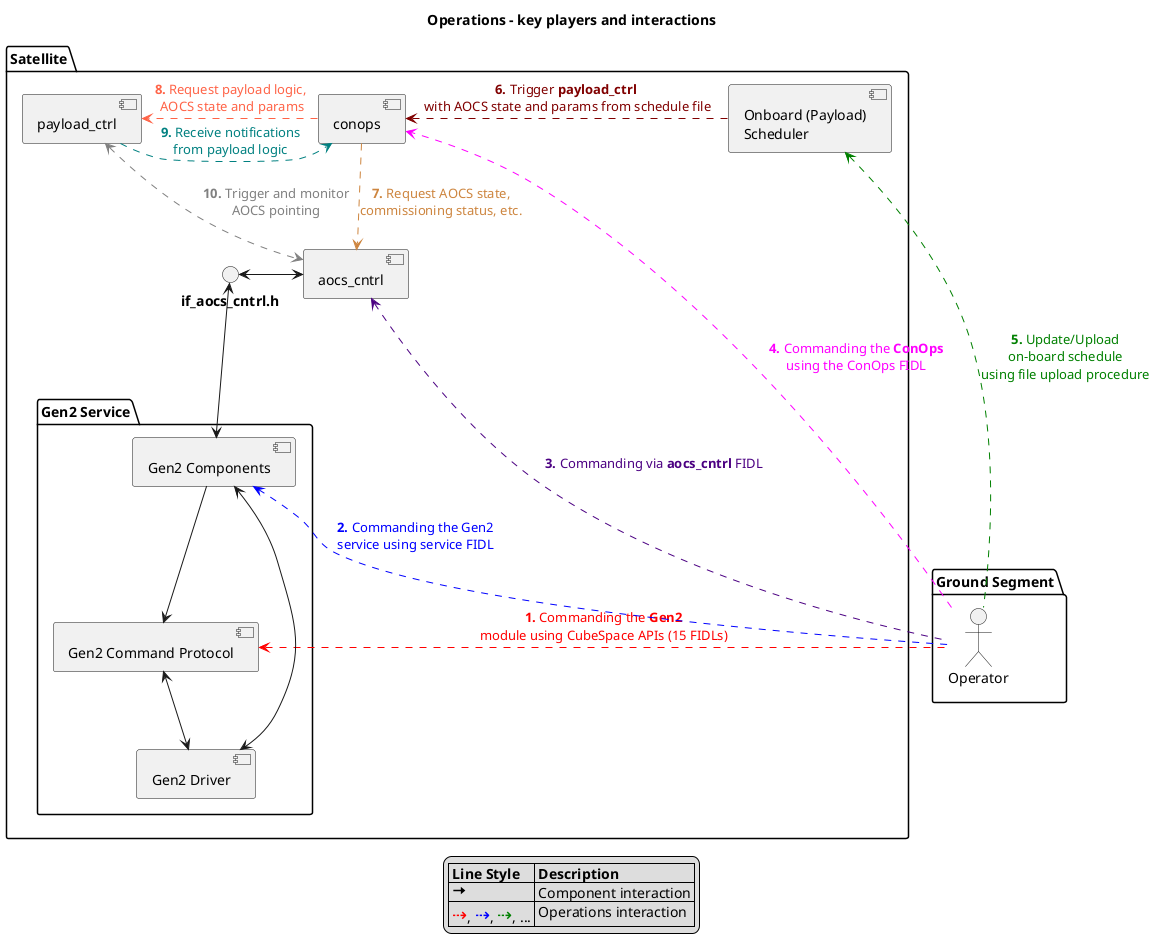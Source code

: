 @startuml
title Operations - key players and interactions

package "Ground Segment" {
:Operator: as op
}

package "Satellite" {

[Onboard (Payload)\nScheduler] as PS
[conops]
[payload_ctrl] as PC

[aocs_cntrl] as AC
() "<b>if_aocs_cntrl.h" as if_aocs

    package "Gen2 Service" {
    [Gen2 Components] as gen_2
    [Gen2 Command Protocol] as gen_2_cp
    [Gen2 Driver] as gen_2_drv
    }
}

op ..up..> PS #green;text:green : **5.** Update/Upload\non-board schedule\nusing file upload procedure
PS ..left..> conops #maroon;text:maroon : **6.** Trigger **payload_ctrl** \nwith AOCS state and params from schedule file

op ..left..-> gen_2_cp #red;text:red : **1.** Commanding the **Gen2**\nmodule using CubeSpace APIs (15 FIDLs)
op ..left..-> gen_2 #blue;text:blue : **2.** Commanding the Gen2\nservice using service FIDL
gen_2 --> gen_2_cp
gen_2 <-down-> gen_2_drv
gen_2_cp <-down-> gen_2_drv
gen_2 <-up-> if_aocs

op ..left..> AC #indigo;text:indigo : **3.** Commanding via **aocs_cntrl** FIDL

op ..> conops #magenta;text:magenta : **4.** Commanding the **ConOps**\nusing the ConOps FIDL

conops ..> AC #peru;text:peru : **7.** Request AOCS state,\ncommissioning status, etc.

conops .> PC #tomato;text:tomato : **8.** Request payload logic,\n AOCS state and params
PC .> conops #teal;text:teal : **9.** Receive notifications\nfrom payload logic

PC <..> AC #gray;text:gray : **10.** Trigger and monitor\nAOCS pointing
AC <-right-> if_aocs

legend
   |= Line Style |= Description|
   | <color:black><size:18><&arrow-right></size></color> | Component interaction |
   | <color:red><size:18><U+21E2></size></color>, <color:blue><size:18><U+21E2></size></color>, <color:green><size:18><U+21E2></size></color>, ... | Operations interaction |
endlegend

@enduml